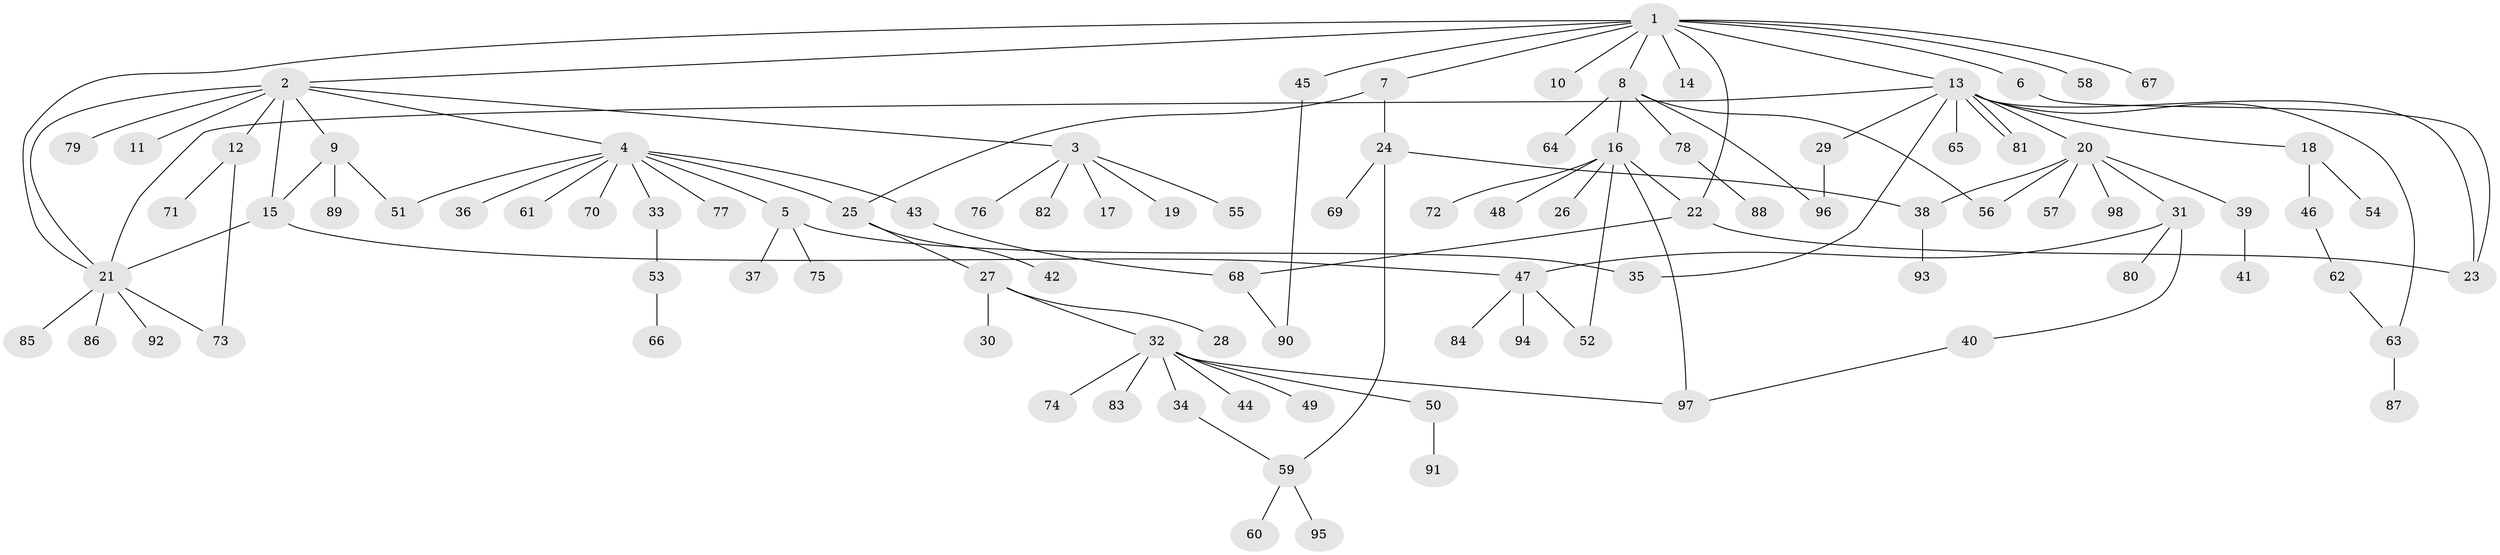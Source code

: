 // coarse degree distribution, {1: 0.8275862068965517, 3: 0.06896551724137931, 10: 0.034482758620689655, 13: 0.034482758620689655, 7: 0.034482758620689655}
// Generated by graph-tools (version 1.1) at 2025/51/03/04/25 21:51:14]
// undirected, 98 vertices, 120 edges
graph export_dot {
graph [start="1"]
  node [color=gray90,style=filled];
  1;
  2;
  3;
  4;
  5;
  6;
  7;
  8;
  9;
  10;
  11;
  12;
  13;
  14;
  15;
  16;
  17;
  18;
  19;
  20;
  21;
  22;
  23;
  24;
  25;
  26;
  27;
  28;
  29;
  30;
  31;
  32;
  33;
  34;
  35;
  36;
  37;
  38;
  39;
  40;
  41;
  42;
  43;
  44;
  45;
  46;
  47;
  48;
  49;
  50;
  51;
  52;
  53;
  54;
  55;
  56;
  57;
  58;
  59;
  60;
  61;
  62;
  63;
  64;
  65;
  66;
  67;
  68;
  69;
  70;
  71;
  72;
  73;
  74;
  75;
  76;
  77;
  78;
  79;
  80;
  81;
  82;
  83;
  84;
  85;
  86;
  87;
  88;
  89;
  90;
  91;
  92;
  93;
  94;
  95;
  96;
  97;
  98;
  1 -- 2;
  1 -- 6;
  1 -- 7;
  1 -- 8;
  1 -- 10;
  1 -- 13;
  1 -- 14;
  1 -- 21;
  1 -- 22;
  1 -- 45;
  1 -- 58;
  1 -- 67;
  2 -- 3;
  2 -- 4;
  2 -- 9;
  2 -- 11;
  2 -- 12;
  2 -- 15;
  2 -- 21;
  2 -- 79;
  3 -- 17;
  3 -- 19;
  3 -- 55;
  3 -- 76;
  3 -- 82;
  4 -- 5;
  4 -- 25;
  4 -- 33;
  4 -- 36;
  4 -- 43;
  4 -- 51;
  4 -- 61;
  4 -- 70;
  4 -- 77;
  5 -- 35;
  5 -- 37;
  5 -- 75;
  6 -- 23;
  7 -- 24;
  7 -- 25;
  8 -- 16;
  8 -- 56;
  8 -- 64;
  8 -- 78;
  8 -- 96;
  9 -- 15;
  9 -- 51;
  9 -- 89;
  12 -- 71;
  12 -- 73;
  13 -- 18;
  13 -- 20;
  13 -- 21;
  13 -- 23;
  13 -- 29;
  13 -- 35;
  13 -- 63;
  13 -- 65;
  13 -- 81;
  13 -- 81;
  15 -- 21;
  15 -- 47;
  16 -- 22;
  16 -- 26;
  16 -- 48;
  16 -- 52;
  16 -- 72;
  16 -- 97;
  18 -- 46;
  18 -- 54;
  20 -- 31;
  20 -- 38;
  20 -- 39;
  20 -- 56;
  20 -- 57;
  20 -- 98;
  21 -- 73;
  21 -- 85;
  21 -- 86;
  21 -- 92;
  22 -- 23;
  22 -- 68;
  24 -- 38;
  24 -- 59;
  24 -- 69;
  25 -- 27;
  25 -- 42;
  27 -- 28;
  27 -- 30;
  27 -- 32;
  29 -- 96;
  31 -- 40;
  31 -- 47;
  31 -- 80;
  32 -- 34;
  32 -- 44;
  32 -- 49;
  32 -- 50;
  32 -- 74;
  32 -- 83;
  32 -- 97;
  33 -- 53;
  34 -- 59;
  38 -- 93;
  39 -- 41;
  40 -- 97;
  43 -- 68;
  45 -- 90;
  46 -- 62;
  47 -- 52;
  47 -- 84;
  47 -- 94;
  50 -- 91;
  53 -- 66;
  59 -- 60;
  59 -- 95;
  62 -- 63;
  63 -- 87;
  68 -- 90;
  78 -- 88;
}
